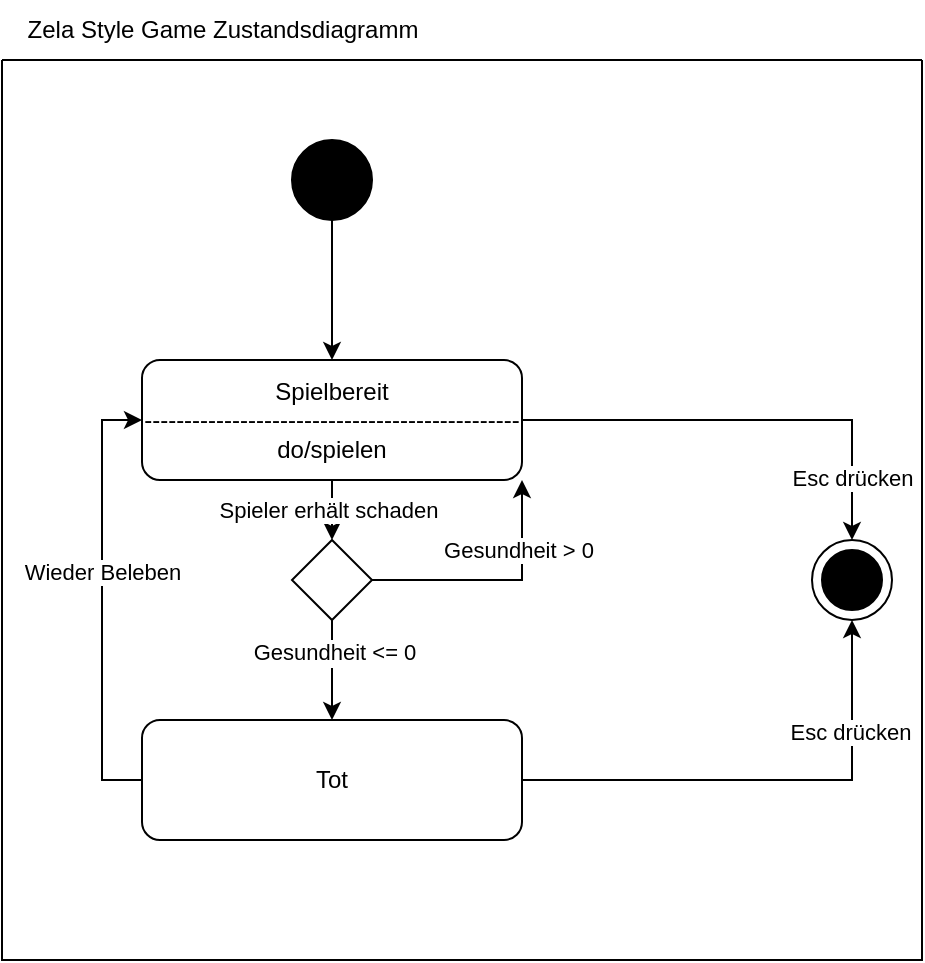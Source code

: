 <mxfile version="26.0.10">
  <diagram name="Seite-1" id="t0rIhcW7Ej9V9-s0D9j-">
    <mxGraphModel dx="1487" dy="1818" grid="1" gridSize="10" guides="1" tooltips="1" connect="1" arrows="1" fold="1" page="1" pageScale="1" pageWidth="827" pageHeight="1169" math="0" shadow="0">
      <root>
        <mxCell id="0" />
        <mxCell id="1" parent="0" />
        <mxCell id="SPmlDViQffX9Lmx8mmfX-3" value="" style="swimlane;startSize=0;" parent="1" vertex="1">
          <mxGeometry x="-610" y="-50" width="460" height="450" as="geometry">
            <mxRectangle x="-450" y="-50" width="50" height="40" as="alternateBounds" />
          </mxGeometry>
        </mxCell>
        <mxCell id="SPmlDViQffX9Lmx8mmfX-26" style="edgeStyle=orthogonalEdgeStyle;rounded=0;orthogonalLoop=1;jettySize=auto;html=1;exitX=0.5;exitY=1;exitDx=0;exitDy=0;entryX=0.5;entryY=0;entryDx=0;entryDy=0;" parent="SPmlDViQffX9Lmx8mmfX-3" source="SPmlDViQffX9Lmx8mmfX-6" target="SPmlDViQffX9Lmx8mmfX-1" edge="1">
          <mxGeometry relative="1" as="geometry" />
        </mxCell>
        <mxCell id="SPmlDViQffX9Lmx8mmfX-29" value="Spieler erhält schaden" style="edgeLabel;html=1;align=center;verticalAlign=middle;resizable=0;points=[];" parent="SPmlDViQffX9Lmx8mmfX-26" vertex="1" connectable="0">
          <mxGeometry y="-2" relative="1" as="geometry">
            <mxPoint as="offset" />
          </mxGeometry>
        </mxCell>
        <mxCell id="zKelfnZkDTKmiKnW32jv-11" style="edgeStyle=orthogonalEdgeStyle;rounded=0;orthogonalLoop=1;jettySize=auto;html=1;exitX=1;exitY=0.5;exitDx=0;exitDy=0;entryX=0.5;entryY=0;entryDx=0;entryDy=0;" edge="1" parent="SPmlDViQffX9Lmx8mmfX-3" source="SPmlDViQffX9Lmx8mmfX-6" target="SPmlDViQffX9Lmx8mmfX-31">
          <mxGeometry relative="1" as="geometry" />
        </mxCell>
        <mxCell id="zKelfnZkDTKmiKnW32jv-14" value="Esc drücken" style="edgeLabel;html=1;align=center;verticalAlign=middle;resizable=0;points=[];" vertex="1" connectable="0" parent="zKelfnZkDTKmiKnW32jv-11">
          <mxGeometry x="0.722" y="1" relative="1" as="geometry">
            <mxPoint x="-1" as="offset" />
          </mxGeometry>
        </mxCell>
        <mxCell id="SPmlDViQffX9Lmx8mmfX-6" value="Spielbereit&lt;div&gt;-----------------------------------------------&lt;/div&gt;&lt;div&gt;do/spielen&lt;/div&gt;" style="rounded=1;whiteSpace=wrap;html=1;" parent="SPmlDViQffX9Lmx8mmfX-3" vertex="1">
          <mxGeometry x="70" y="150" width="190" height="60" as="geometry" />
        </mxCell>
        <mxCell id="SPmlDViQffX9Lmx8mmfX-7" style="edgeStyle=orthogonalEdgeStyle;rounded=0;orthogonalLoop=1;jettySize=auto;html=1;exitX=0.5;exitY=1;exitDx=0;exitDy=0;entryX=0.5;entryY=0;entryDx=0;entryDy=0;" parent="SPmlDViQffX9Lmx8mmfX-3" source="SPmlDViQffX9Lmx8mmfX-8" target="SPmlDViQffX9Lmx8mmfX-6" edge="1">
          <mxGeometry relative="1" as="geometry" />
        </mxCell>
        <mxCell id="SPmlDViQffX9Lmx8mmfX-8" value="" style="ellipse;whiteSpace=wrap;html=1;fillColor=#000000;" parent="SPmlDViQffX9Lmx8mmfX-3" vertex="1">
          <mxGeometry x="145" y="40" width="40" height="40" as="geometry" />
        </mxCell>
        <mxCell id="zKelfnZkDTKmiKnW32jv-9" style="edgeStyle=orthogonalEdgeStyle;rounded=0;orthogonalLoop=1;jettySize=auto;html=1;exitX=0;exitY=0.5;exitDx=0;exitDy=0;entryX=0;entryY=0.5;entryDx=0;entryDy=0;" edge="1" parent="SPmlDViQffX9Lmx8mmfX-3" source="SPmlDViQffX9Lmx8mmfX-24" target="SPmlDViQffX9Lmx8mmfX-6">
          <mxGeometry relative="1" as="geometry" />
        </mxCell>
        <mxCell id="zKelfnZkDTKmiKnW32jv-10" value="Wieder Beleben" style="edgeLabel;html=1;align=center;verticalAlign=middle;resizable=0;points=[];" vertex="1" connectable="0" parent="zKelfnZkDTKmiKnW32jv-9">
          <mxGeometry x="0.126" relative="1" as="geometry">
            <mxPoint as="offset" />
          </mxGeometry>
        </mxCell>
        <mxCell id="zKelfnZkDTKmiKnW32jv-12" style="edgeStyle=orthogonalEdgeStyle;rounded=0;orthogonalLoop=1;jettySize=auto;html=1;exitX=1;exitY=0.5;exitDx=0;exitDy=0;entryX=0.5;entryY=1;entryDx=0;entryDy=0;" edge="1" parent="SPmlDViQffX9Lmx8mmfX-3" source="SPmlDViQffX9Lmx8mmfX-24" target="SPmlDViQffX9Lmx8mmfX-31">
          <mxGeometry relative="1" as="geometry" />
        </mxCell>
        <mxCell id="zKelfnZkDTKmiKnW32jv-13" value="Esc drücken" style="edgeLabel;html=1;align=center;verticalAlign=middle;resizable=0;points=[];" vertex="1" connectable="0" parent="zKelfnZkDTKmiKnW32jv-12">
          <mxGeometry x="0.548" y="1" relative="1" as="geometry">
            <mxPoint as="offset" />
          </mxGeometry>
        </mxCell>
        <mxCell id="SPmlDViQffX9Lmx8mmfX-24" value="Tot" style="rounded=1;whiteSpace=wrap;html=1;" parent="SPmlDViQffX9Lmx8mmfX-3" vertex="1">
          <mxGeometry x="70" y="330" width="190" height="60" as="geometry" />
        </mxCell>
        <mxCell id="SPmlDViQffX9Lmx8mmfX-31" value="" style="ellipse;whiteSpace=wrap;html=1;" parent="SPmlDViQffX9Lmx8mmfX-3" vertex="1">
          <mxGeometry x="405" y="240" width="40" height="40" as="geometry" />
        </mxCell>
        <mxCell id="SPmlDViQffX9Lmx8mmfX-33" value="" style="ellipse;whiteSpace=wrap;html=1;fillColor=#000000;" parent="SPmlDViQffX9Lmx8mmfX-3" vertex="1">
          <mxGeometry x="410" y="245" width="30" height="30" as="geometry" />
        </mxCell>
        <mxCell id="zKelfnZkDTKmiKnW32jv-4" style="edgeStyle=orthogonalEdgeStyle;rounded=0;orthogonalLoop=1;jettySize=auto;html=1;exitX=1;exitY=0.5;exitDx=0;exitDy=0;entryX=1;entryY=1;entryDx=0;entryDy=0;" edge="1" parent="SPmlDViQffX9Lmx8mmfX-3" source="SPmlDViQffX9Lmx8mmfX-1" target="SPmlDViQffX9Lmx8mmfX-6">
          <mxGeometry relative="1" as="geometry">
            <Array as="points">
              <mxPoint x="260" y="260" />
            </Array>
          </mxGeometry>
        </mxCell>
        <mxCell id="zKelfnZkDTKmiKnW32jv-5" value="Gesundheit &amp;gt; 0" style="edgeLabel;html=1;align=center;verticalAlign=middle;resizable=0;points=[];" vertex="1" connectable="0" parent="zKelfnZkDTKmiKnW32jv-4">
          <mxGeometry x="0.451" y="2" relative="1" as="geometry">
            <mxPoint as="offset" />
          </mxGeometry>
        </mxCell>
        <mxCell id="zKelfnZkDTKmiKnW32jv-6" style="edgeStyle=orthogonalEdgeStyle;rounded=0;orthogonalLoop=1;jettySize=auto;html=1;exitX=0.5;exitY=1;exitDx=0;exitDy=0;entryX=0.5;entryY=0;entryDx=0;entryDy=0;" edge="1" parent="SPmlDViQffX9Lmx8mmfX-3" source="SPmlDViQffX9Lmx8mmfX-1" target="SPmlDViQffX9Lmx8mmfX-24">
          <mxGeometry relative="1" as="geometry" />
        </mxCell>
        <mxCell id="zKelfnZkDTKmiKnW32jv-7" value="Text" style="edgeLabel;html=1;align=center;verticalAlign=middle;resizable=0;points=[];" vertex="1" connectable="0" parent="zKelfnZkDTKmiKnW32jv-6">
          <mxGeometry x="-0.32" relative="1" as="geometry">
            <mxPoint as="offset" />
          </mxGeometry>
        </mxCell>
        <mxCell id="zKelfnZkDTKmiKnW32jv-8" value="Gesundheit &amp;lt;= 0" style="edgeLabel;html=1;align=center;verticalAlign=middle;resizable=0;points=[];" vertex="1" connectable="0" parent="zKelfnZkDTKmiKnW32jv-6">
          <mxGeometry x="-0.353" y="1" relative="1" as="geometry">
            <mxPoint as="offset" />
          </mxGeometry>
        </mxCell>
        <mxCell id="SPmlDViQffX9Lmx8mmfX-1" value="" style="rhombus;whiteSpace=wrap;html=1;fontFamily=Helvetica;fontSize=12;fontColor=#000000;align=center;" parent="SPmlDViQffX9Lmx8mmfX-3" vertex="1">
          <mxGeometry x="145" y="240" width="40" height="40" as="geometry" />
        </mxCell>
        <mxCell id="zKelfnZkDTKmiKnW32jv-15" value="Zela Style Game Zustandsdiagramm" style="text;html=1;align=center;verticalAlign=middle;resizable=0;points=[];autosize=1;strokeColor=none;fillColor=none;" vertex="1" parent="1">
          <mxGeometry x="-610" y="-80" width="220" height="30" as="geometry" />
        </mxCell>
      </root>
    </mxGraphModel>
  </diagram>
</mxfile>
